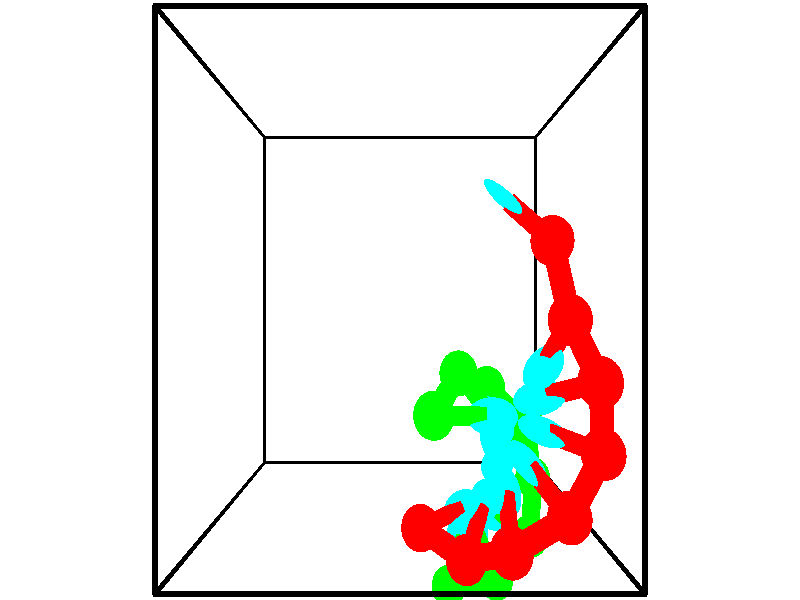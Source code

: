// switches for output
#declare DRAW_BASES = 1; // possible values are 0, 1; only relevant for DNA ribbons
#declare DRAW_BASES_TYPE = 3; // possible values are 1, 2, 3; only relevant for DNA ribbons
#declare DRAW_FOG = 0; // set to 1 to enable fog

#include "colors.inc"

#include "transforms.inc"
background { rgb <1, 1, 1>}

#default {
   normal{
       ripples 0.25
       frequency 0.20
       turbulence 0.2
       lambda 5
   }
	finish {
		phong 0.1
		phong_size 40.
	}
}

// original window dimensions: 1024x640


// camera settings

camera {
	sky <-0, 1, 0>
	up <-0, 1, 0>
	right 1.6 * <1, 0, 0>
	location <2.5, 2.5, 11.1562>
	look_at <2.5, 2.5, 2.5>
	direction <0, 0, -8.6562>
	angle 67.0682
}


# declare cpy_camera_pos = <2.5, 2.5, 11.1562>;
# if (DRAW_FOG = 1)
fog {
	fog_type 2
	up vnormalize(cpy_camera_pos)
	color rgbt<1,1,1,0.3>
	distance 1e-5
	fog_alt 3e-3
	fog_offset 4
}
# end


// LIGHTS

# declare lum = 6;
global_settings {
	ambient_light rgb lum * <0.05, 0.05, 0.05>
	max_trace_level 15
}# declare cpy_direct_light_amount = 0.25;
light_source
{	1000 * <-1, -1, 1>,
	rgb lum * cpy_direct_light_amount
	parallel
}

light_source
{	1000 * <1, 1, -1>,
	rgb lum * cpy_direct_light_amount
	parallel
}

// strand 0

// nucleotide -1

// particle -1
sphere {
	<4.281680, 3.077400, 4.095137> 0.250000
	pigment { color rgbt <1,0,0,0> }
	no_shadow
}
cylinder {
	<3.973019, 3.322855, 4.028202>,  <3.787822, 3.470128, 3.988041>, 0.100000
	pigment { color rgbt <1,0,0,0> }
	no_shadow
}
cylinder {
	<3.973019, 3.322855, 4.028202>,  <4.281680, 3.077400, 4.095137>, 0.100000
	pigment { color rgbt <1,0,0,0> }
	no_shadow
}

// particle -1
sphere {
	<3.973019, 3.322855, 4.028202> 0.100000
	pigment { color rgbt <1,0,0,0> }
	no_shadow
}
sphere {
	0, 1
	scale<0.080000,0.200000,0.300000>
	matrix <-0.606242, -0.789175, -0.098350,
		-0.192409, 0.025554, 0.980982,
		-0.771653, 0.613636, -0.167337,
		3.741523, 3.506946, 3.978001>
	pigment { color rgbt <0,1,1,0> }
	no_shadow
}
cylinder {
	<4.460467, 2.310364, 4.199460>,  <4.281680, 3.077400, 4.095137>, 0.130000
	pigment { color rgbt <1,0,0,0> }
	no_shadow
}

// nucleotide -1

// particle -1
sphere {
	<4.460467, 2.310364, 4.199460> 0.250000
	pigment { color rgbt <1,0,0,0> }
	no_shadow
}
cylinder {
	<4.231827, 2.070623, 4.423620>,  <4.094643, 1.926779, 4.558117>, 0.100000
	pigment { color rgbt <1,0,0,0> }
	no_shadow
}
cylinder {
	<4.231827, 2.070623, 4.423620>,  <4.460467, 2.310364, 4.199460>, 0.100000
	pigment { color rgbt <1,0,0,0> }
	no_shadow
}

// particle -1
sphere {
	<4.231827, 2.070623, 4.423620> 0.100000
	pigment { color rgbt <1,0,0,0> }
	no_shadow
}
sphere {
	0, 1
	scale<0.080000,0.200000,0.300000>
	matrix <0.282785, -0.785026, -0.551150,
		0.770262, -0.156565, 0.618209,
		-0.571601, -0.599351, 0.560402,
		4.060346, 1.890818, 4.591741>
	pigment { color rgbt <0,1,1,0> }
	no_shadow
}
cylinder {
	<4.759964, 1.724855, 4.350794>,  <4.460467, 2.310364, 4.199460>, 0.130000
	pigment { color rgbt <1,0,0,0> }
	no_shadow
}

// nucleotide -1

// particle -1
sphere {
	<4.759964, 1.724855, 4.350794> 0.250000
	pigment { color rgbt <1,0,0,0> }
	no_shadow
}
cylinder {
	<4.368023, 1.644972, 4.351871>,  <4.132858, 1.597042, 4.352517>, 0.100000
	pigment { color rgbt <1,0,0,0> }
	no_shadow
}
cylinder {
	<4.368023, 1.644972, 4.351871>,  <4.759964, 1.724855, 4.350794>, 0.100000
	pigment { color rgbt <1,0,0,0> }
	no_shadow
}

// particle -1
sphere {
	<4.368023, 1.644972, 4.351871> 0.100000
	pigment { color rgbt <1,0,0,0> }
	no_shadow
}
sphere {
	0, 1
	scale<0.080000,0.200000,0.300000>
	matrix <0.146975, -0.730115, -0.667331,
		0.135237, -0.653489, 0.744757,
		-0.979852, -0.199708, 0.002692,
		4.074068, 1.585059, 4.352678>
	pigment { color rgbt <0,1,1,0> }
	no_shadow
}
cylinder {
	<4.836249, 1.024349, 4.220321>,  <4.759964, 1.724855, 4.350794>, 0.130000
	pigment { color rgbt <1,0,0,0> }
	no_shadow
}

// nucleotide -1

// particle -1
sphere {
	<4.836249, 1.024349, 4.220321> 0.250000
	pigment { color rgbt <1,0,0,0> }
	no_shadow
}
cylinder {
	<4.459484, 1.136362, 4.146152>,  <4.233425, 1.203570, 4.101650>, 0.100000
	pigment { color rgbt <1,0,0,0> }
	no_shadow
}
cylinder {
	<4.459484, 1.136362, 4.146152>,  <4.836249, 1.024349, 4.220321>, 0.100000
	pigment { color rgbt <1,0,0,0> }
	no_shadow
}

// particle -1
sphere {
	<4.459484, 1.136362, 4.146152> 0.100000
	pigment { color rgbt <1,0,0,0> }
	no_shadow
}
sphere {
	0, 1
	scale<0.080000,0.200000,0.300000>
	matrix <-0.151898, -0.847588, -0.508450,
		-0.299545, -0.450750, 0.840890,
		-0.941913, 0.280034, -0.185423,
		4.176910, 1.220372, 4.090525>
	pigment { color rgbt <0,1,1,0> }
	no_shadow
}
cylinder {
	<4.446507, 0.418054, 4.234486>,  <4.836249, 1.024349, 4.220321>, 0.130000
	pigment { color rgbt <1,0,0,0> }
	no_shadow
}

// nucleotide -1

// particle -1
sphere {
	<4.446507, 0.418054, 4.234486> 0.250000
	pigment { color rgbt <1,0,0,0> }
	no_shadow
}
cylinder {
	<4.207382, 0.671322, 4.037827>,  <4.063907, 0.823283, 3.919831>, 0.100000
	pigment { color rgbt <1,0,0,0> }
	no_shadow
}
cylinder {
	<4.207382, 0.671322, 4.037827>,  <4.446507, 0.418054, 4.234486>, 0.100000
	pigment { color rgbt <1,0,0,0> }
	no_shadow
}

// particle -1
sphere {
	<4.207382, 0.671322, 4.037827> 0.100000
	pigment { color rgbt <1,0,0,0> }
	no_shadow
}
sphere {
	0, 1
	scale<0.080000,0.200000,0.300000>
	matrix <-0.358472, -0.759715, -0.542523,
		-0.717022, -0.148083, 0.681139,
		-0.597810, 0.633170, -0.491648,
		4.028039, 0.861273, 3.890332>
	pigment { color rgbt <0,1,1,0> }
	no_shadow
}
cylinder {
	<3.788258, 0.068758, 4.189708>,  <4.446507, 0.418054, 4.234486>, 0.130000
	pigment { color rgbt <1,0,0,0> }
	no_shadow
}

// nucleotide -1

// particle -1
sphere {
	<3.788258, 0.068758, 4.189708> 0.250000
	pigment { color rgbt <1,0,0,0> }
	no_shadow
}
cylinder {
	<3.807747, 0.329039, 3.886600>,  <3.819441, 0.485207, 3.704736>, 0.100000
	pigment { color rgbt <1,0,0,0> }
	no_shadow
}
cylinder {
	<3.807747, 0.329039, 3.886600>,  <3.788258, 0.068758, 4.189708>, 0.100000
	pigment { color rgbt <1,0,0,0> }
	no_shadow
}

// particle -1
sphere {
	<3.807747, 0.329039, 3.886600> 0.100000
	pigment { color rgbt <1,0,0,0> }
	no_shadow
}
sphere {
	0, 1
	scale<0.080000,0.200000,0.300000>
	matrix <-0.357352, -0.697096, -0.621577,
		-0.932698, 0.301076, 0.198564,
		0.048723, 0.650701, -0.757770,
		3.822364, 0.524249, 3.659270>
	pigment { color rgbt <0,1,1,0> }
	no_shadow
}
cylinder {
	<3.310848, -0.151070, 3.769040>,  <3.788258, 0.068758, 4.189708>, 0.130000
	pigment { color rgbt <1,0,0,0> }
	no_shadow
}

// nucleotide -1

// particle -1
sphere {
	<3.310848, -0.151070, 3.769040> 0.250000
	pigment { color rgbt <1,0,0,0> }
	no_shadow
}
cylinder {
	<3.466423, 0.102165, 3.501330>,  <3.559768, 0.254106, 3.340704>, 0.100000
	pigment { color rgbt <1,0,0,0> }
	no_shadow
}
cylinder {
	<3.466423, 0.102165, 3.501330>,  <3.310848, -0.151070, 3.769040>, 0.100000
	pigment { color rgbt <1,0,0,0> }
	no_shadow
}

// particle -1
sphere {
	<3.466423, 0.102165, 3.501330> 0.100000
	pigment { color rgbt <1,0,0,0> }
	no_shadow
}
sphere {
	0, 1
	scale<0.080000,0.200000,0.300000>
	matrix <-0.431556, -0.516635, -0.739491,
		-0.813933, 0.576445, 0.072274,
		0.388937, 0.633087, -0.669275,
		3.583104, 0.292091, 3.300548>
	pigment { color rgbt <0,1,1,0> }
	no_shadow
}
cylinder {
	<2.765600, 0.036905, 3.328155>,  <3.310848, -0.151070, 3.769040>, 0.130000
	pigment { color rgbt <1,0,0,0> }
	no_shadow
}

// nucleotide -1

// particle -1
sphere {
	<2.765600, 0.036905, 3.328155> 0.250000
	pigment { color rgbt <1,0,0,0> }
	no_shadow
}
cylinder {
	<3.107899, 0.108023, 3.133800>,  <3.313278, 0.150693, 3.017186>, 0.100000
	pigment { color rgbt <1,0,0,0> }
	no_shadow
}
cylinder {
	<3.107899, 0.108023, 3.133800>,  <2.765600, 0.036905, 3.328155>, 0.100000
	pigment { color rgbt <1,0,0,0> }
	no_shadow
}

// particle -1
sphere {
	<3.107899, 0.108023, 3.133800> 0.100000
	pigment { color rgbt <1,0,0,0> }
	no_shadow
}
sphere {
	0, 1
	scale<0.080000,0.200000,0.300000>
	matrix <-0.302303, -0.590320, -0.748422,
		-0.419894, 0.787345, -0.451417,
		0.855746, 0.177793, -0.485889,
		3.364623, 0.161361, 2.988033>
	pigment { color rgbt <0,1,1,0> }
	no_shadow
}
// strand 1

// nucleotide -1

// particle -1
sphere {
	<3.224746, -1.055992, 2.155666> 0.250000
	pigment { color rgbt <0,1,0,0> }
	no_shadow
}
cylinder {
	<3.342598, -0.746459, 1.931389>,  <3.413309, -0.560739, 1.796822>, 0.100000
	pigment { color rgbt <0,1,0,0> }
	no_shadow
}
cylinder {
	<3.342598, -0.746459, 1.931389>,  <3.224746, -1.055992, 2.155666>, 0.100000
	pigment { color rgbt <0,1,0,0> }
	no_shadow
}

// particle -1
sphere {
	<3.342598, -0.746459, 1.931389> 0.100000
	pigment { color rgbt <0,1,0,0> }
	no_shadow
}
sphere {
	0, 1
	scale<0.080000,0.200000,0.300000>
	matrix <0.205860, 0.521565, 0.828005,
		0.933174, -0.359380, -0.005632,
		0.294631, 0.773832, -0.560693,
		3.430987, -0.514309, 1.763181>
	pigment { color rgbt <0,1,1,0> }
	no_shadow
}
cylinder {
	<3.901423, -0.900897, 2.324382>,  <3.224746, -1.055992, 2.155666>, 0.130000
	pigment { color rgbt <0,1,0,0> }
	no_shadow
}

// nucleotide -1

// particle -1
sphere {
	<3.901423, -0.900897, 2.324382> 0.250000
	pigment { color rgbt <0,1,0,0> }
	no_shadow
}
cylinder {
	<3.743530, -0.566054, 2.172887>,  <3.648795, -0.365149, 2.081991>, 0.100000
	pigment { color rgbt <0,1,0,0> }
	no_shadow
}
cylinder {
	<3.743530, -0.566054, 2.172887>,  <3.901423, -0.900897, 2.324382>, 0.100000
	pigment { color rgbt <0,1,0,0> }
	no_shadow
}

// particle -1
sphere {
	<3.743530, -0.566054, 2.172887> 0.100000
	pigment { color rgbt <0,1,0,0> }
	no_shadow
}
sphere {
	0, 1
	scale<0.080000,0.200000,0.300000>
	matrix <0.403959, 0.528349, 0.746769,
		0.825230, 0.141780, -0.546713,
		-0.394732, 0.837106, -0.378736,
		3.625111, -0.314923, 2.059267>
	pigment { color rgbt <0,1,1,0> }
	no_shadow
}
cylinder {
	<4.404405, -0.373030, 2.332819>,  <3.901423, -0.900897, 2.324382>, 0.130000
	pigment { color rgbt <0,1,0,0> }
	no_shadow
}

// nucleotide -1

// particle -1
sphere {
	<4.404405, -0.373030, 2.332819> 0.250000
	pigment { color rgbt <0,1,0,0> }
	no_shadow
}
cylinder {
	<4.042374, -0.206161, 2.365811>,  <3.825155, -0.106040, 2.385607>, 0.100000
	pigment { color rgbt <0,1,0,0> }
	no_shadow
}
cylinder {
	<4.042374, -0.206161, 2.365811>,  <4.404405, -0.373030, 2.332819>, 0.100000
	pigment { color rgbt <0,1,0,0> }
	no_shadow
}

// particle -1
sphere {
	<4.042374, -0.206161, 2.365811> 0.100000
	pigment { color rgbt <0,1,0,0> }
	no_shadow
}
sphere {
	0, 1
	scale<0.080000,0.200000,0.300000>
	matrix <0.362036, 0.654159, 0.664082,
		0.223080, 0.630907, -0.743096,
		-0.905077, 0.417171, 0.082481,
		3.770850, -0.081010, 2.390556>
	pigment { color rgbt <0,1,1,0> }
	no_shadow
}
cylinder {
	<4.453641, 0.321184, 2.266741>,  <4.404405, -0.373030, 2.332819>, 0.130000
	pigment { color rgbt <0,1,0,0> }
	no_shadow
}

// nucleotide -1

// particle -1
sphere {
	<4.453641, 0.321184, 2.266741> 0.250000
	pigment { color rgbt <0,1,0,0> }
	no_shadow
}
cylinder {
	<4.132919, 0.249949, 2.494914>,  <3.940486, 0.207209, 2.631817>, 0.100000
	pigment { color rgbt <0,1,0,0> }
	no_shadow
}
cylinder {
	<4.132919, 0.249949, 2.494914>,  <4.453641, 0.321184, 2.266741>, 0.100000
	pigment { color rgbt <0,1,0,0> }
	no_shadow
}

// particle -1
sphere {
	<4.132919, 0.249949, 2.494914> 0.100000
	pigment { color rgbt <0,1,0,0> }
	no_shadow
}
sphere {
	0, 1
	scale<0.080000,0.200000,0.300000>
	matrix <0.343813, 0.643279, 0.684094,
		-0.488774, 0.744633, -0.454556,
		-0.801806, -0.178086, 0.570433,
		3.892378, 0.196524, 2.666043>
	pigment { color rgbt <0,1,1,0> }
	no_shadow
}
cylinder {
	<4.300687, 1.020700, 2.526107>,  <4.453641, 0.321184, 2.266741>, 0.130000
	pigment { color rgbt <0,1,0,0> }
	no_shadow
}

// nucleotide -1

// particle -1
sphere {
	<4.300687, 1.020700, 2.526107> 0.250000
	pigment { color rgbt <0,1,0,0> }
	no_shadow
}
cylinder {
	<4.040886, 0.815299, 2.750415>,  <3.885005, 0.692059, 2.885000>, 0.100000
	pigment { color rgbt <0,1,0,0> }
	no_shadow
}
cylinder {
	<4.040886, 0.815299, 2.750415>,  <4.300687, 1.020700, 2.526107>, 0.100000
	pigment { color rgbt <0,1,0,0> }
	no_shadow
}

// particle -1
sphere {
	<4.040886, 0.815299, 2.750415> 0.100000
	pigment { color rgbt <0,1,0,0> }
	no_shadow
}
sphere {
	0, 1
	scale<0.080000,0.200000,0.300000>
	matrix <0.014161, 0.729209, 0.684145,
		-0.760227, 0.452295, -0.466352,
		-0.649503, -0.513501, 0.560769,
		3.846035, 0.661249, 2.918646>
	pigment { color rgbt <0,1,1,0> }
	no_shadow
}
cylinder {
	<3.710923, 1.483137, 2.748148>,  <4.300687, 1.020700, 2.526107>, 0.130000
	pigment { color rgbt <0,1,0,0> }
	no_shadow
}

// nucleotide -1

// particle -1
sphere {
	<3.710923, 1.483137, 2.748148> 0.250000
	pigment { color rgbt <0,1,0,0> }
	no_shadow
}
cylinder {
	<3.736206, 1.194670, 3.024096>,  <3.751376, 1.021589, 3.189665>, 0.100000
	pigment { color rgbt <0,1,0,0> }
	no_shadow
}
cylinder {
	<3.736206, 1.194670, 3.024096>,  <3.710923, 1.483137, 2.748148>, 0.100000
	pigment { color rgbt <0,1,0,0> }
	no_shadow
}

// particle -1
sphere {
	<3.736206, 1.194670, 3.024096> 0.100000
	pigment { color rgbt <0,1,0,0> }
	no_shadow
}
sphere {
	0, 1
	scale<0.080000,0.200000,0.300000>
	matrix <-0.016696, 0.690392, 0.723243,
		-0.997861, -0.057233, 0.031598,
		0.063208, -0.721168, 0.689870,
		3.755168, 0.978319, 3.231057>
	pigment { color rgbt <0,1,1,0> }
	no_shadow
}
cylinder {
	<3.267933, 1.697918, 3.233630>,  <3.710923, 1.483137, 2.748148>, 0.130000
	pigment { color rgbt <0,1,0,0> }
	no_shadow
}

// nucleotide -1

// particle -1
sphere {
	<3.267933, 1.697918, 3.233630> 0.250000
	pigment { color rgbt <0,1,0,0> }
	no_shadow
}
cylinder {
	<3.505753, 1.440240, 3.426097>,  <3.648444, 1.285633, 3.541578>, 0.100000
	pigment { color rgbt <0,1,0,0> }
	no_shadow
}
cylinder {
	<3.505753, 1.440240, 3.426097>,  <3.267933, 1.697918, 3.233630>, 0.100000
	pigment { color rgbt <0,1,0,0> }
	no_shadow
}

// particle -1
sphere {
	<3.505753, 1.440240, 3.426097> 0.100000
	pigment { color rgbt <0,1,0,0> }
	no_shadow
}
sphere {
	0, 1
	scale<0.080000,0.200000,0.300000>
	matrix <-0.102510, 0.532812, 0.840002,
		-0.797498, -0.548747, 0.250747,
		0.594549, -0.644196, 0.481168,
		3.684117, 1.246981, 3.570448>
	pigment { color rgbt <0,1,1,0> }
	no_shadow
}
cylinder {
	<2.908925, 1.335438, 3.854203>,  <3.267933, 1.697918, 3.233630>, 0.130000
	pigment { color rgbt <0,1,0,0> }
	no_shadow
}

// nucleotide -1

// particle -1
sphere {
	<2.908925, 1.335438, 3.854203> 0.250000
	pigment { color rgbt <0,1,0,0> }
	no_shadow
}
cylinder {
	<3.304672, 1.340109, 3.912186>,  <3.542121, 1.342911, 3.946975>, 0.100000
	pigment { color rgbt <0,1,0,0> }
	no_shadow
}
cylinder {
	<3.304672, 1.340109, 3.912186>,  <2.908925, 1.335438, 3.854203>, 0.100000
	pigment { color rgbt <0,1,0,0> }
	no_shadow
}

// particle -1
sphere {
	<3.304672, 1.340109, 3.912186> 0.100000
	pigment { color rgbt <0,1,0,0> }
	no_shadow
}
sphere {
	0, 1
	scale<0.080000,0.200000,0.300000>
	matrix <-0.131738, 0.494141, 0.859343,
		-0.061594, -0.869304, 0.490426,
		0.989369, 0.011678, 0.144956,
		3.601483, 1.343612, 3.955673>
	pigment { color rgbt <0,1,1,0> }
	no_shadow
}
// box output
cylinder {
	<0.000000, 0.000000, 0.000000>,  <5.000000, 0.000000, 0.000000>, 0.025000
	pigment { color rgbt <0,0,0,0> }
	no_shadow
}
cylinder {
	<0.000000, 0.000000, 0.000000>,  <0.000000, 5.000000, 0.000000>, 0.025000
	pigment { color rgbt <0,0,0,0> }
	no_shadow
}
cylinder {
	<0.000000, 0.000000, 0.000000>,  <0.000000, 0.000000, 5.000000>, 0.025000
	pigment { color rgbt <0,0,0,0> }
	no_shadow
}
cylinder {
	<5.000000, 5.000000, 5.000000>,  <0.000000, 5.000000, 5.000000>, 0.025000
	pigment { color rgbt <0,0,0,0> }
	no_shadow
}
cylinder {
	<5.000000, 5.000000, 5.000000>,  <5.000000, 0.000000, 5.000000>, 0.025000
	pigment { color rgbt <0,0,0,0> }
	no_shadow
}
cylinder {
	<5.000000, 5.000000, 5.000000>,  <5.000000, 5.000000, 0.000000>, 0.025000
	pigment { color rgbt <0,0,0,0> }
	no_shadow
}
cylinder {
	<0.000000, 0.000000, 5.000000>,  <0.000000, 5.000000, 5.000000>, 0.025000
	pigment { color rgbt <0,0,0,0> }
	no_shadow
}
cylinder {
	<0.000000, 0.000000, 5.000000>,  <5.000000, 0.000000, 5.000000>, 0.025000
	pigment { color rgbt <0,0,0,0> }
	no_shadow
}
cylinder {
	<5.000000, 5.000000, 0.000000>,  <0.000000, 5.000000, 0.000000>, 0.025000
	pigment { color rgbt <0,0,0,0> }
	no_shadow
}
cylinder {
	<5.000000, 5.000000, 0.000000>,  <5.000000, 0.000000, 0.000000>, 0.025000
	pigment { color rgbt <0,0,0,0> }
	no_shadow
}
cylinder {
	<5.000000, 0.000000, 5.000000>,  <5.000000, 0.000000, 0.000000>, 0.025000
	pigment { color rgbt <0,0,0,0> }
	no_shadow
}
cylinder {
	<0.000000, 5.000000, 0.000000>,  <0.000000, 5.000000, 5.000000>, 0.025000
	pigment { color rgbt <0,0,0,0> }
	no_shadow
}
// end of box output

